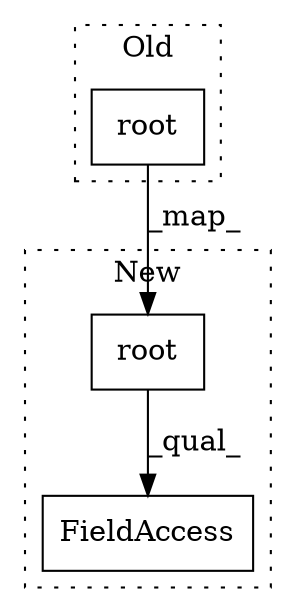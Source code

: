digraph G {
subgraph cluster0 {
1 [label="root" a="32" s="5488,5552" l="5,2" shape="box"];
label = "Old";
style="dotted";
}
subgraph cluster1 {
2 [label="root" a="32" s="5494,5558" l="5,2" shape="box"];
3 [label="FieldAccess" a="22" s="5485" l="77" shape="box"];
label = "New";
style="dotted";
}
1 -> 2 [label="_map_"];
2 -> 3 [label="_qual_"];
}